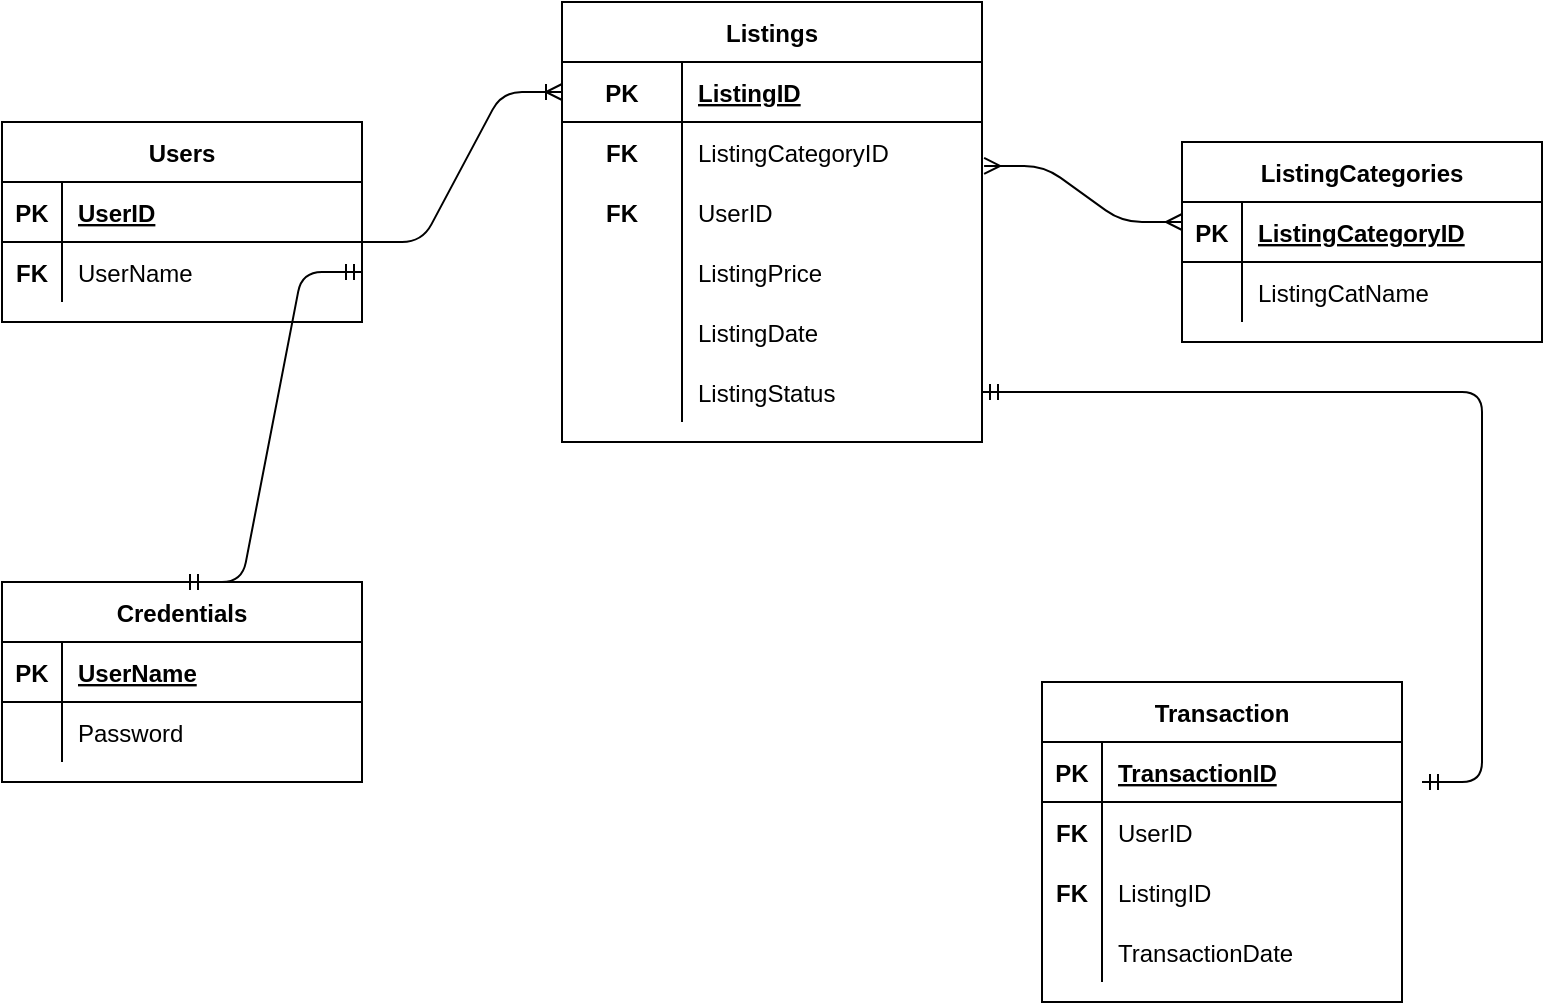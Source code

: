 <mxfile version="14.4.3" type="github">
  <diagram id="fB64tMOYFkFWQUvkLbui" name="Page-1">
    <mxGraphModel dx="1038" dy="587" grid="1" gridSize="10" guides="1" tooltips="1" connect="1" arrows="1" fold="1" page="1" pageScale="1" pageWidth="850" pageHeight="1100" math="0" shadow="0">
      <root>
        <mxCell id="0" />
        <mxCell id="1" parent="0" />
        <mxCell id="2J5BGBihmixoxJaA6tt8-1" value="Listings" style="shape=table;startSize=30;container=1;collapsible=1;childLayout=tableLayout;fixedRows=1;rowLines=0;fontStyle=1;align=center;resizeLast=1;" parent="1" vertex="1">
          <mxGeometry x="320" y="30" width="210" height="220" as="geometry" />
        </mxCell>
        <mxCell id="SBaLLvIWleJ0wnac8fEP-27" value="" style="shape=partialRectangle;collapsible=0;dropTarget=0;pointerEvents=0;fillColor=none;top=0;left=0;bottom=1;right=0;points=[[0,0.5],[1,0.5]];portConstraint=eastwest;" parent="2J5BGBihmixoxJaA6tt8-1" vertex="1">
          <mxGeometry y="30" width="210" height="30" as="geometry" />
        </mxCell>
        <mxCell id="SBaLLvIWleJ0wnac8fEP-28" value="PK" style="shape=partialRectangle;connectable=0;fillColor=none;top=0;left=0;bottom=0;right=0;fontStyle=1;overflow=hidden;" parent="SBaLLvIWleJ0wnac8fEP-27" vertex="1">
          <mxGeometry width="60" height="30" as="geometry" />
        </mxCell>
        <mxCell id="SBaLLvIWleJ0wnac8fEP-29" value="ListingID" style="shape=partialRectangle;connectable=0;fillColor=none;top=0;left=0;bottom=0;right=0;align=left;spacingLeft=6;fontStyle=5;overflow=hidden;" parent="SBaLLvIWleJ0wnac8fEP-27" vertex="1">
          <mxGeometry x="60" width="150" height="30" as="geometry" />
        </mxCell>
        <mxCell id="2J5BGBihmixoxJaA6tt8-14" value="" style="shape=partialRectangle;collapsible=0;dropTarget=0;pointerEvents=0;fillColor=none;top=0;left=0;bottom=0;right=0;points=[[0,0.5],[1,0.5]];portConstraint=eastwest;" parent="2J5BGBihmixoxJaA6tt8-1" vertex="1">
          <mxGeometry y="60" width="210" height="30" as="geometry" />
        </mxCell>
        <mxCell id="2J5BGBihmixoxJaA6tt8-15" value="FK" style="shape=partialRectangle;connectable=0;fillColor=none;top=0;left=0;bottom=0;right=0;fontStyle=1;overflow=hidden;" parent="2J5BGBihmixoxJaA6tt8-14" vertex="1">
          <mxGeometry width="60" height="30" as="geometry" />
        </mxCell>
        <mxCell id="2J5BGBihmixoxJaA6tt8-16" value="ListingCategoryID" style="shape=partialRectangle;connectable=0;fillColor=none;top=0;left=0;bottom=0;right=0;align=left;spacingLeft=6;fontStyle=0;overflow=hidden;" parent="2J5BGBihmixoxJaA6tt8-14" vertex="1">
          <mxGeometry x="60" width="150" height="30" as="geometry" />
        </mxCell>
        <mxCell id="2J5BGBihmixoxJaA6tt8-17" value="" style="shape=partialRectangle;collapsible=0;dropTarget=0;pointerEvents=0;fillColor=none;top=0;left=0;bottom=0;right=0;points=[[0,0.5],[1,0.5]];portConstraint=eastwest;" parent="2J5BGBihmixoxJaA6tt8-1" vertex="1">
          <mxGeometry y="90" width="210" height="30" as="geometry" />
        </mxCell>
        <mxCell id="2J5BGBihmixoxJaA6tt8-18" value="FK" style="shape=partialRectangle;connectable=0;fillColor=none;top=0;left=0;bottom=0;right=0;fontStyle=1;overflow=hidden;" parent="2J5BGBihmixoxJaA6tt8-17" vertex="1">
          <mxGeometry width="60" height="30" as="geometry" />
        </mxCell>
        <mxCell id="2J5BGBihmixoxJaA6tt8-19" value="UserID" style="shape=partialRectangle;connectable=0;fillColor=none;top=0;left=0;bottom=0;right=0;align=left;spacingLeft=6;fontStyle=0;overflow=hidden;" parent="2J5BGBihmixoxJaA6tt8-17" vertex="1">
          <mxGeometry x="60" width="150" height="30" as="geometry" />
        </mxCell>
        <mxCell id="cMP1e0_fmIWZxjMMPKLq-1" value="" style="shape=partialRectangle;collapsible=0;dropTarget=0;pointerEvents=0;fillColor=none;top=0;left=0;bottom=0;right=0;points=[[0,0.5],[1,0.5]];portConstraint=eastwest;" parent="2J5BGBihmixoxJaA6tt8-1" vertex="1">
          <mxGeometry y="120" width="210" height="30" as="geometry" />
        </mxCell>
        <mxCell id="cMP1e0_fmIWZxjMMPKLq-2" value="" style="shape=partialRectangle;connectable=0;fillColor=none;top=0;left=0;bottom=0;right=0;fontStyle=1;overflow=hidden;" parent="cMP1e0_fmIWZxjMMPKLq-1" vertex="1">
          <mxGeometry width="60" height="30" as="geometry" />
        </mxCell>
        <mxCell id="cMP1e0_fmIWZxjMMPKLq-3" value="ListingPrice" style="shape=partialRectangle;connectable=0;fillColor=none;top=0;left=0;bottom=0;right=0;align=left;spacingLeft=6;fontStyle=0;overflow=hidden;" parent="cMP1e0_fmIWZxjMMPKLq-1" vertex="1">
          <mxGeometry x="60" width="150" height="30" as="geometry" />
        </mxCell>
        <mxCell id="SBaLLvIWleJ0wnac8fEP-30" value="" style="shape=partialRectangle;collapsible=0;dropTarget=0;pointerEvents=0;fillColor=none;top=0;left=0;bottom=0;right=0;points=[[0,0.5],[1,0.5]];portConstraint=eastwest;" parent="2J5BGBihmixoxJaA6tt8-1" vertex="1">
          <mxGeometry y="150" width="210" height="30" as="geometry" />
        </mxCell>
        <mxCell id="SBaLLvIWleJ0wnac8fEP-31" value="" style="shape=partialRectangle;connectable=0;fillColor=none;top=0;left=0;bottom=0;right=0;editable=1;overflow=hidden;" parent="SBaLLvIWleJ0wnac8fEP-30" vertex="1">
          <mxGeometry width="60" height="30" as="geometry" />
        </mxCell>
        <mxCell id="SBaLLvIWleJ0wnac8fEP-32" value="ListingDate" style="shape=partialRectangle;connectable=0;fillColor=none;top=0;left=0;bottom=0;right=0;align=left;spacingLeft=6;overflow=hidden;" parent="SBaLLvIWleJ0wnac8fEP-30" vertex="1">
          <mxGeometry x="60" width="150" height="30" as="geometry" />
        </mxCell>
        <mxCell id="2J5BGBihmixoxJaA6tt8-11" value="" style="shape=partialRectangle;collapsible=0;dropTarget=0;pointerEvents=0;fillColor=none;top=0;left=0;bottom=0;right=0;points=[[0,0.5],[1,0.5]];portConstraint=eastwest;" parent="2J5BGBihmixoxJaA6tt8-1" vertex="1">
          <mxGeometry y="180" width="210" height="30" as="geometry" />
        </mxCell>
        <mxCell id="2J5BGBihmixoxJaA6tt8-12" value="" style="shape=partialRectangle;connectable=0;fillColor=none;top=0;left=0;bottom=0;right=0;editable=1;overflow=hidden;" parent="2J5BGBihmixoxJaA6tt8-11" vertex="1">
          <mxGeometry width="60" height="30" as="geometry" />
        </mxCell>
        <mxCell id="2J5BGBihmixoxJaA6tt8-13" value="ListingStatus" style="shape=partialRectangle;connectable=0;fillColor=none;top=0;left=0;bottom=0;right=0;align=left;spacingLeft=6;overflow=hidden;" parent="2J5BGBihmixoxJaA6tt8-11" vertex="1">
          <mxGeometry x="60" width="150" height="30" as="geometry" />
        </mxCell>
        <mxCell id="SBaLLvIWleJ0wnac8fEP-14" value="Users" style="shape=table;startSize=30;container=1;collapsible=1;childLayout=tableLayout;fixedRows=1;rowLines=0;fontStyle=1;align=center;resizeLast=1;" parent="1" vertex="1">
          <mxGeometry x="40" y="90" width="180" height="100" as="geometry" />
        </mxCell>
        <mxCell id="SBaLLvIWleJ0wnac8fEP-15" value="" style="shape=partialRectangle;collapsible=0;dropTarget=0;pointerEvents=0;fillColor=none;top=0;left=0;bottom=1;right=0;points=[[0,0.5],[1,0.5]];portConstraint=eastwest;" parent="SBaLLvIWleJ0wnac8fEP-14" vertex="1">
          <mxGeometry y="30" width="180" height="30" as="geometry" />
        </mxCell>
        <mxCell id="SBaLLvIWleJ0wnac8fEP-16" value="PK" style="shape=partialRectangle;connectable=0;fillColor=none;top=0;left=0;bottom=0;right=0;fontStyle=1;overflow=hidden;" parent="SBaLLvIWleJ0wnac8fEP-15" vertex="1">
          <mxGeometry width="30" height="30" as="geometry" />
        </mxCell>
        <mxCell id="SBaLLvIWleJ0wnac8fEP-17" value="UserID" style="shape=partialRectangle;connectable=0;fillColor=none;top=0;left=0;bottom=0;right=0;align=left;spacingLeft=6;fontStyle=5;overflow=hidden;" parent="SBaLLvIWleJ0wnac8fEP-15" vertex="1">
          <mxGeometry x="30" width="150" height="30" as="geometry" />
        </mxCell>
        <mxCell id="SBaLLvIWleJ0wnac8fEP-18" value="" style="shape=partialRectangle;collapsible=0;dropTarget=0;pointerEvents=0;fillColor=none;top=0;left=0;bottom=0;right=0;points=[[0,0.5],[1,0.5]];portConstraint=eastwest;" parent="SBaLLvIWleJ0wnac8fEP-14" vertex="1">
          <mxGeometry y="60" width="180" height="30" as="geometry" />
        </mxCell>
        <mxCell id="SBaLLvIWleJ0wnac8fEP-19" value="FK" style="shape=partialRectangle;connectable=0;fillColor=none;top=0;left=0;bottom=0;right=0;editable=1;overflow=hidden;fontStyle=1" parent="SBaLLvIWleJ0wnac8fEP-18" vertex="1">
          <mxGeometry width="30" height="30" as="geometry" />
        </mxCell>
        <mxCell id="SBaLLvIWleJ0wnac8fEP-20" value="UserName" style="shape=partialRectangle;connectable=0;fillColor=none;top=0;left=0;bottom=0;right=0;align=left;spacingLeft=6;overflow=hidden;" parent="SBaLLvIWleJ0wnac8fEP-18" vertex="1">
          <mxGeometry x="30" width="150" height="30" as="geometry" />
        </mxCell>
        <mxCell id="SBaLLvIWleJ0wnac8fEP-33" value="ListingCategories" style="shape=table;startSize=30;container=1;collapsible=1;childLayout=tableLayout;fixedRows=1;rowLines=0;fontStyle=1;align=center;resizeLast=1;" parent="1" vertex="1">
          <mxGeometry x="630" y="100" width="180" height="100" as="geometry" />
        </mxCell>
        <mxCell id="SBaLLvIWleJ0wnac8fEP-34" value="" style="shape=partialRectangle;collapsible=0;dropTarget=0;pointerEvents=0;fillColor=none;top=0;left=0;bottom=1;right=0;points=[[0,0.5],[1,0.5]];portConstraint=eastwest;" parent="SBaLLvIWleJ0wnac8fEP-33" vertex="1">
          <mxGeometry y="30" width="180" height="30" as="geometry" />
        </mxCell>
        <mxCell id="SBaLLvIWleJ0wnac8fEP-35" value="PK" style="shape=partialRectangle;connectable=0;fillColor=none;top=0;left=0;bottom=0;right=0;fontStyle=1;overflow=hidden;" parent="SBaLLvIWleJ0wnac8fEP-34" vertex="1">
          <mxGeometry width="30" height="30" as="geometry" />
        </mxCell>
        <mxCell id="SBaLLvIWleJ0wnac8fEP-36" value="ListingCategoryID" style="shape=partialRectangle;connectable=0;fillColor=none;top=0;left=0;bottom=0;right=0;align=left;spacingLeft=6;fontStyle=5;overflow=hidden;" parent="SBaLLvIWleJ0wnac8fEP-34" vertex="1">
          <mxGeometry x="30" width="150" height="30" as="geometry" />
        </mxCell>
        <mxCell id="SBaLLvIWleJ0wnac8fEP-37" value="" style="shape=partialRectangle;collapsible=0;dropTarget=0;pointerEvents=0;fillColor=none;top=0;left=0;bottom=0;right=0;points=[[0,0.5],[1,0.5]];portConstraint=eastwest;" parent="SBaLLvIWleJ0wnac8fEP-33" vertex="1">
          <mxGeometry y="60" width="180" height="30" as="geometry" />
        </mxCell>
        <mxCell id="SBaLLvIWleJ0wnac8fEP-38" value="" style="shape=partialRectangle;connectable=0;fillColor=none;top=0;left=0;bottom=0;right=0;editable=1;overflow=hidden;" parent="SBaLLvIWleJ0wnac8fEP-37" vertex="1">
          <mxGeometry width="30" height="30" as="geometry" />
        </mxCell>
        <mxCell id="SBaLLvIWleJ0wnac8fEP-39" value="ListingCatName" style="shape=partialRectangle;connectable=0;fillColor=none;top=0;left=0;bottom=0;right=0;align=left;spacingLeft=6;overflow=hidden;" parent="SBaLLvIWleJ0wnac8fEP-37" vertex="1">
          <mxGeometry x="30" width="150" height="30" as="geometry" />
        </mxCell>
        <mxCell id="SBaLLvIWleJ0wnac8fEP-47" value="Credentials" style="shape=table;startSize=30;container=1;collapsible=1;childLayout=tableLayout;fixedRows=1;rowLines=0;fontStyle=1;align=center;resizeLast=1;" parent="1" vertex="1">
          <mxGeometry x="40" y="320" width="180" height="100" as="geometry" />
        </mxCell>
        <mxCell id="SBaLLvIWleJ0wnac8fEP-48" value="" style="shape=partialRectangle;collapsible=0;dropTarget=0;pointerEvents=0;fillColor=none;top=0;left=0;bottom=1;right=0;points=[[0,0.5],[1,0.5]];portConstraint=eastwest;" parent="SBaLLvIWleJ0wnac8fEP-47" vertex="1">
          <mxGeometry y="30" width="180" height="30" as="geometry" />
        </mxCell>
        <mxCell id="SBaLLvIWleJ0wnac8fEP-49" value="PK" style="shape=partialRectangle;connectable=0;fillColor=none;top=0;left=0;bottom=0;right=0;fontStyle=1;overflow=hidden;" parent="SBaLLvIWleJ0wnac8fEP-48" vertex="1">
          <mxGeometry width="30" height="30" as="geometry" />
        </mxCell>
        <mxCell id="SBaLLvIWleJ0wnac8fEP-50" value="UserName" style="shape=partialRectangle;connectable=0;fillColor=none;top=0;left=0;bottom=0;right=0;align=left;spacingLeft=6;fontStyle=5;overflow=hidden;" parent="SBaLLvIWleJ0wnac8fEP-48" vertex="1">
          <mxGeometry x="30" width="150" height="30" as="geometry" />
        </mxCell>
        <mxCell id="SBaLLvIWleJ0wnac8fEP-51" value="" style="shape=partialRectangle;collapsible=0;dropTarget=0;pointerEvents=0;fillColor=none;top=0;left=0;bottom=0;right=0;points=[[0,0.5],[1,0.5]];portConstraint=eastwest;" parent="SBaLLvIWleJ0wnac8fEP-47" vertex="1">
          <mxGeometry y="60" width="180" height="30" as="geometry" />
        </mxCell>
        <mxCell id="SBaLLvIWleJ0wnac8fEP-52" value="" style="shape=partialRectangle;connectable=0;fillColor=none;top=0;left=0;bottom=0;right=0;editable=1;overflow=hidden;fontStyle=1" parent="SBaLLvIWleJ0wnac8fEP-51" vertex="1">
          <mxGeometry width="30" height="30" as="geometry" />
        </mxCell>
        <mxCell id="SBaLLvIWleJ0wnac8fEP-53" value="Password" style="shape=partialRectangle;connectable=0;fillColor=none;top=0;left=0;bottom=0;right=0;align=left;spacingLeft=6;overflow=hidden;" parent="SBaLLvIWleJ0wnac8fEP-51" vertex="1">
          <mxGeometry x="30" width="150" height="30" as="geometry" />
        </mxCell>
        <mxCell id="SBaLLvIWleJ0wnac8fEP-81" value="Transaction" style="shape=table;startSize=30;container=1;collapsible=1;childLayout=tableLayout;fixedRows=1;rowLines=0;fontStyle=1;align=center;resizeLast=1;" parent="1" vertex="1">
          <mxGeometry x="560" y="370" width="180" height="160" as="geometry" />
        </mxCell>
        <mxCell id="SBaLLvIWleJ0wnac8fEP-82" value="" style="shape=partialRectangle;collapsible=0;dropTarget=0;pointerEvents=0;fillColor=none;top=0;left=0;bottom=1;right=0;points=[[0,0.5],[1,0.5]];portConstraint=eastwest;" parent="SBaLLvIWleJ0wnac8fEP-81" vertex="1">
          <mxGeometry y="30" width="180" height="30" as="geometry" />
        </mxCell>
        <mxCell id="SBaLLvIWleJ0wnac8fEP-83" value="PK" style="shape=partialRectangle;connectable=0;fillColor=none;top=0;left=0;bottom=0;right=0;fontStyle=1;overflow=hidden;" parent="SBaLLvIWleJ0wnac8fEP-82" vertex="1">
          <mxGeometry width="30" height="30" as="geometry" />
        </mxCell>
        <mxCell id="SBaLLvIWleJ0wnac8fEP-84" value="TransactionID" style="shape=partialRectangle;connectable=0;fillColor=none;top=0;left=0;bottom=0;right=0;align=left;spacingLeft=6;fontStyle=5;overflow=hidden;" parent="SBaLLvIWleJ0wnac8fEP-82" vertex="1">
          <mxGeometry x="30" width="150" height="30" as="geometry" />
        </mxCell>
        <mxCell id="SBaLLvIWleJ0wnac8fEP-85" value="" style="shape=partialRectangle;collapsible=0;dropTarget=0;pointerEvents=0;fillColor=none;top=0;left=0;bottom=0;right=0;points=[[0,0.5],[1,0.5]];portConstraint=eastwest;" parent="SBaLLvIWleJ0wnac8fEP-81" vertex="1">
          <mxGeometry y="60" width="180" height="30" as="geometry" />
        </mxCell>
        <mxCell id="SBaLLvIWleJ0wnac8fEP-86" value="FK" style="shape=partialRectangle;connectable=0;fillColor=none;top=0;left=0;bottom=0;right=0;editable=1;overflow=hidden;fontStyle=1" parent="SBaLLvIWleJ0wnac8fEP-85" vertex="1">
          <mxGeometry width="30" height="30" as="geometry" />
        </mxCell>
        <mxCell id="SBaLLvIWleJ0wnac8fEP-87" value="UserID" style="shape=partialRectangle;connectable=0;fillColor=none;top=0;left=0;bottom=0;right=0;align=left;spacingLeft=6;overflow=hidden;" parent="SBaLLvIWleJ0wnac8fEP-85" vertex="1">
          <mxGeometry x="30" width="150" height="30" as="geometry" />
        </mxCell>
        <mxCell id="SBaLLvIWleJ0wnac8fEP-91" value="" style="shape=partialRectangle;collapsible=0;dropTarget=0;pointerEvents=0;fillColor=none;top=0;left=0;bottom=0;right=0;points=[[0,0.5],[1,0.5]];portConstraint=eastwest;" parent="SBaLLvIWleJ0wnac8fEP-81" vertex="1">
          <mxGeometry y="90" width="180" height="30" as="geometry" />
        </mxCell>
        <mxCell id="SBaLLvIWleJ0wnac8fEP-92" value="FK" style="shape=partialRectangle;connectable=0;fillColor=none;top=0;left=0;bottom=0;right=0;editable=1;overflow=hidden;fontStyle=1" parent="SBaLLvIWleJ0wnac8fEP-91" vertex="1">
          <mxGeometry width="30" height="30" as="geometry" />
        </mxCell>
        <mxCell id="SBaLLvIWleJ0wnac8fEP-93" value="ListingID" style="shape=partialRectangle;connectable=0;fillColor=none;top=0;left=0;bottom=0;right=0;align=left;spacingLeft=6;overflow=hidden;" parent="SBaLLvIWleJ0wnac8fEP-91" vertex="1">
          <mxGeometry x="30" width="150" height="30" as="geometry" />
        </mxCell>
        <mxCell id="sBslOXy6JCcK5QBgrssp-1" value="" style="shape=partialRectangle;collapsible=0;dropTarget=0;pointerEvents=0;fillColor=none;top=0;left=0;bottom=0;right=0;points=[[0,0.5],[1,0.5]];portConstraint=eastwest;" parent="SBaLLvIWleJ0wnac8fEP-81" vertex="1">
          <mxGeometry y="120" width="180" height="30" as="geometry" />
        </mxCell>
        <mxCell id="sBslOXy6JCcK5QBgrssp-2" value="" style="shape=partialRectangle;connectable=0;fillColor=none;top=0;left=0;bottom=0;right=0;editable=1;overflow=hidden;" parent="sBslOXy6JCcK5QBgrssp-1" vertex="1">
          <mxGeometry width="30" height="30" as="geometry" />
        </mxCell>
        <mxCell id="sBslOXy6JCcK5QBgrssp-3" value="TransactionDate" style="shape=partialRectangle;connectable=0;fillColor=none;top=0;left=0;bottom=0;right=0;align=left;spacingLeft=6;overflow=hidden;" parent="sBslOXy6JCcK5QBgrssp-1" vertex="1">
          <mxGeometry x="30" width="150" height="30" as="geometry" />
        </mxCell>
        <mxCell id="SBaLLvIWleJ0wnac8fEP-94" value="" style="edgeStyle=entityRelationEdgeStyle;fontSize=12;html=1;endArrow=ERoneToMany;entryX=0;entryY=0.5;entryDx=0;entryDy=0;" parent="1" target="SBaLLvIWleJ0wnac8fEP-27" edge="1">
          <mxGeometry width="100" height="100" relative="1" as="geometry">
            <mxPoint x="220" y="150" as="sourcePoint" />
            <mxPoint x="320" y="50" as="targetPoint" />
          </mxGeometry>
        </mxCell>
        <mxCell id="SBaLLvIWleJ0wnac8fEP-95" value="" style="edgeStyle=entityRelationEdgeStyle;fontSize=12;html=1;endArrow=ERmandOne;startArrow=ERmandOne;" parent="1" target="2J5BGBihmixoxJaA6tt8-11" edge="1">
          <mxGeometry width="100" height="100" relative="1" as="geometry">
            <mxPoint x="750" y="420" as="sourcePoint" />
            <mxPoint x="320" y="220" as="targetPoint" />
          </mxGeometry>
        </mxCell>
        <mxCell id="SBaLLvIWleJ0wnac8fEP-98" value="" style="edgeStyle=entityRelationEdgeStyle;fontSize=12;html=1;endArrow=ERmandOne;startArrow=ERmandOne;exitX=0.5;exitY=0;exitDx=0;exitDy=0;entryX=1;entryY=0.5;entryDx=0;entryDy=0;" parent="1" source="SBaLLvIWleJ0wnac8fEP-47" target="SBaLLvIWleJ0wnac8fEP-18" edge="1">
          <mxGeometry width="100" height="100" relative="1" as="geometry">
            <mxPoint x="370" y="330" as="sourcePoint" />
            <mxPoint x="470" y="230" as="targetPoint" />
          </mxGeometry>
        </mxCell>
        <mxCell id="8TU--mT2nu-WQKqr0JSW-1" value="" style="edgeStyle=entityRelationEdgeStyle;fontSize=12;html=1;endArrow=ERmany;startArrow=ERmany;exitX=1.005;exitY=0.733;exitDx=0;exitDy=0;exitPerimeter=0;" edge="1" parent="1" source="2J5BGBihmixoxJaA6tt8-14">
          <mxGeometry width="100" height="100" relative="1" as="geometry">
            <mxPoint x="530" y="240" as="sourcePoint" />
            <mxPoint x="630" y="140" as="targetPoint" />
          </mxGeometry>
        </mxCell>
      </root>
    </mxGraphModel>
  </diagram>
</mxfile>

